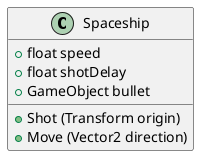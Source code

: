 @startuml

class Spaceship {
    +float speed
    +float shotDelay
    +GameObject bullet
    +Shot (Transform origin)
    +Move (Vector2 direction)
}
@enduml